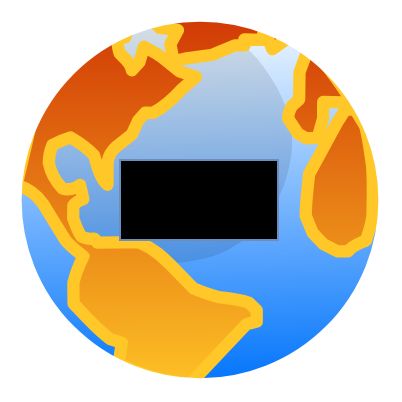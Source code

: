 <mxfile version="24.5.4" type="github">
  <diagram name="Pagina-1" id="3W4L14M-POliAq9xksL8">
    <mxGraphModel dx="1306" dy="1926" grid="1" gridSize="10" guides="1" tooltips="1" connect="1" arrows="1" fold="1" page="1" pageScale="1" pageWidth="827" pageHeight="1169" math="0" shadow="0">
      <root>
        <mxCell id="0" />
        <mxCell id="1" parent="0" />
        <mxCell id="FKNjrVZzh4Au7X5KK56g-1" value="" style="image;aspect=fixed;perimeter=ellipsePerimeter;html=1;align=center;shadow=0;dashed=0;spacingTop=3;image=img/lib/active_directory/internet_globe.svg;" vertex="1" parent="1">
          <mxGeometry x="314" y="-160" width="200" height="200" as="geometry" />
        </mxCell>
        <mxCell id="FKNjrVZzh4Au7X5KK56g-2" value="WAN" style="text;align=center;html=1;verticalAlign=middle;whiteSpace=wrap;rounded=0;fillColor=#000000;strokeColor=#6c8ebf;gradientColor=none;" vertex="1" parent="1">
          <mxGeometry x="374" y="-80" width="79" height="40" as="geometry" />
        </mxCell>
      </root>
    </mxGraphModel>
  </diagram>
</mxfile>
